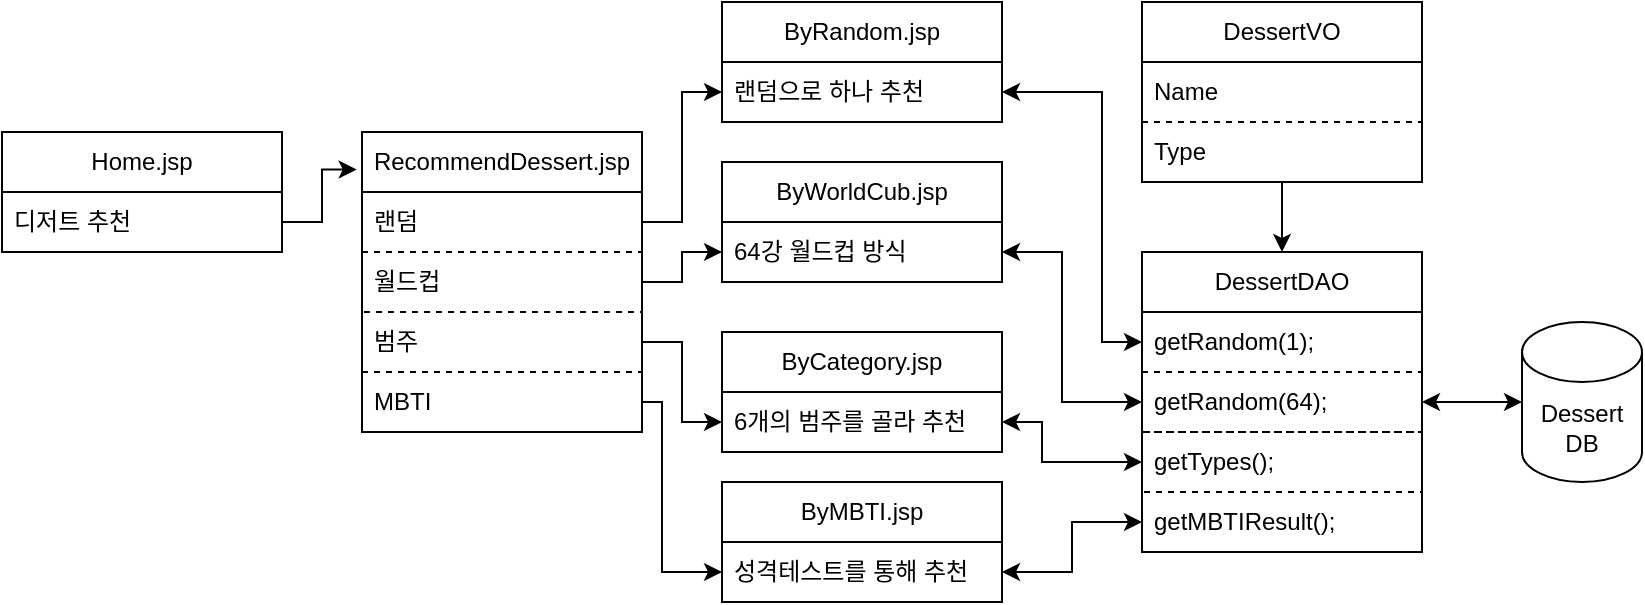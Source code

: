 <mxfile version="25.0.3">
  <diagram name="페이지-1" id="irxGoBuwQ7yhmZuT0TQs">
    <mxGraphModel dx="1195" dy="628" grid="1" gridSize="10" guides="1" tooltips="1" connect="1" arrows="1" fold="1" page="1" pageScale="1" pageWidth="1100" pageHeight="850" math="0" shadow="0">
      <root>
        <mxCell id="0" />
        <mxCell id="1" parent="0" />
        <mxCell id="70khUugtFnrQ1VI0wEco-1" value="&lt;div&gt;Home.jsp&lt;/div&gt;" style="swimlane;fontStyle=0;childLayout=stackLayout;horizontal=1;startSize=30;horizontalStack=0;resizeParent=1;resizeParentMax=0;resizeLast=0;collapsible=1;marginBottom=0;whiteSpace=wrap;html=1;" vertex="1" parent="1">
          <mxGeometry x="160" y="240" width="140" height="60" as="geometry">
            <mxRectangle x="430" y="270" width="90" height="30" as="alternateBounds" />
          </mxGeometry>
        </mxCell>
        <mxCell id="70khUugtFnrQ1VI0wEco-2" value="디저트 추천" style="text;strokeColor=none;fillColor=none;align=left;verticalAlign=middle;spacingLeft=4;spacingRight=4;overflow=hidden;points=[[0,0.5],[1,0.5]];portConstraint=eastwest;rotatable=0;whiteSpace=wrap;html=1;" vertex="1" parent="70khUugtFnrQ1VI0wEco-1">
          <mxGeometry y="30" width="140" height="30" as="geometry" />
        </mxCell>
        <mxCell id="70khUugtFnrQ1VI0wEco-5" value="RecommendDessert.jsp" style="swimlane;fontStyle=0;childLayout=stackLayout;horizontal=1;startSize=30;horizontalStack=0;resizeParent=1;resizeParentMax=0;resizeLast=0;collapsible=1;marginBottom=0;whiteSpace=wrap;html=1;" vertex="1" parent="1">
          <mxGeometry x="340" y="240" width="140" height="150" as="geometry" />
        </mxCell>
        <mxCell id="70khUugtFnrQ1VI0wEco-6" value="랜덤" style="text;strokeColor=none;fillColor=none;align=left;verticalAlign=middle;spacingLeft=4;spacingRight=4;overflow=hidden;points=[[0,0.5],[1,0.5]];portConstraint=eastwest;rotatable=0;whiteSpace=wrap;html=1;" vertex="1" parent="70khUugtFnrQ1VI0wEco-5">
          <mxGeometry y="30" width="140" height="30" as="geometry" />
        </mxCell>
        <mxCell id="70khUugtFnrQ1VI0wEco-7" value="월드컵" style="text;strokeColor=default;fillColor=none;align=left;verticalAlign=middle;spacingLeft=4;spacingRight=4;overflow=hidden;points=[[0,0.5],[1,0.5]];portConstraint=eastwest;rotatable=0;whiteSpace=wrap;html=1;dashed=1;" vertex="1" parent="70khUugtFnrQ1VI0wEco-5">
          <mxGeometry y="60" width="140" height="30" as="geometry" />
        </mxCell>
        <mxCell id="70khUugtFnrQ1VI0wEco-8" value="&lt;div&gt;범주&lt;/div&gt;" style="text;strokeColor=none;fillColor=none;align=left;verticalAlign=middle;spacingLeft=4;spacingRight=4;overflow=hidden;points=[[0,0.5],[1,0.5]];portConstraint=eastwest;rotatable=0;whiteSpace=wrap;html=1;" vertex="1" parent="70khUugtFnrQ1VI0wEco-5">
          <mxGeometry y="90" width="140" height="30" as="geometry" />
        </mxCell>
        <mxCell id="70khUugtFnrQ1VI0wEco-49" value="MBTI" style="text;strokeColor=default;fillColor=none;align=left;verticalAlign=middle;spacingLeft=4;spacingRight=4;overflow=hidden;points=[[0,0.5],[1,0.5]];portConstraint=eastwest;rotatable=0;whiteSpace=wrap;html=1;dashed=1;" vertex="1" parent="70khUugtFnrQ1VI0wEco-5">
          <mxGeometry y="120" width="140" height="30" as="geometry" />
        </mxCell>
        <mxCell id="70khUugtFnrQ1VI0wEco-10" value="ByRandom.jsp" style="swimlane;fontStyle=0;childLayout=stackLayout;horizontal=1;startSize=30;horizontalStack=0;resizeParent=1;resizeParentMax=0;resizeLast=0;collapsible=1;marginBottom=0;whiteSpace=wrap;html=1;" vertex="1" parent="1">
          <mxGeometry x="520" y="175" width="140" height="60" as="geometry" />
        </mxCell>
        <mxCell id="70khUugtFnrQ1VI0wEco-11" value="랜덤으로 하나 추천" style="text;strokeColor=none;fillColor=none;align=left;verticalAlign=middle;spacingLeft=4;spacingRight=4;overflow=hidden;points=[[0,0.5],[1,0.5]];portConstraint=eastwest;rotatable=0;whiteSpace=wrap;html=1;" vertex="1" parent="70khUugtFnrQ1VI0wEco-10">
          <mxGeometry y="30" width="140" height="30" as="geometry" />
        </mxCell>
        <mxCell id="70khUugtFnrQ1VI0wEco-12" style="edgeStyle=orthogonalEdgeStyle;rounded=0;orthogonalLoop=1;jettySize=auto;html=1;exitX=1;exitY=0.5;exitDx=0;exitDy=0;entryX=-0.019;entryY=0.125;entryDx=0;entryDy=0;entryPerimeter=0;" edge="1" parent="1" source="70khUugtFnrQ1VI0wEco-2" target="70khUugtFnrQ1VI0wEco-5">
          <mxGeometry relative="1" as="geometry" />
        </mxCell>
        <mxCell id="70khUugtFnrQ1VI0wEco-13" style="edgeStyle=orthogonalEdgeStyle;rounded=0;orthogonalLoop=1;jettySize=auto;html=1;entryX=0.5;entryY=0;entryDx=0;entryDy=0;" edge="1" parent="1" source="70khUugtFnrQ1VI0wEco-14" target="70khUugtFnrQ1VI0wEco-20">
          <mxGeometry relative="1" as="geometry" />
        </mxCell>
        <mxCell id="70khUugtFnrQ1VI0wEco-14" value="DessertVO" style="swimlane;fontStyle=0;childLayout=stackLayout;horizontal=1;startSize=30;horizontalStack=0;resizeParent=1;resizeParentMax=0;resizeLast=0;collapsible=1;marginBottom=0;whiteSpace=wrap;html=1;" vertex="1" parent="1">
          <mxGeometry x="730" y="175" width="140" height="90" as="geometry" />
        </mxCell>
        <mxCell id="70khUugtFnrQ1VI0wEco-15" value="Name" style="text;strokeColor=none;fillColor=none;align=left;verticalAlign=middle;spacingLeft=4;spacingRight=4;overflow=hidden;points=[[0,0.5],[1,0.5]];portConstraint=eastwest;rotatable=0;whiteSpace=wrap;html=1;" vertex="1" parent="70khUugtFnrQ1VI0wEco-14">
          <mxGeometry y="30" width="140" height="30" as="geometry" />
        </mxCell>
        <mxCell id="70khUugtFnrQ1VI0wEco-16" value="Type" style="text;strokeColor=default;fillColor=none;align=left;verticalAlign=middle;spacingLeft=4;spacingRight=4;overflow=hidden;points=[[0,0.5],[1,0.5]];portConstraint=eastwest;rotatable=0;whiteSpace=wrap;html=1;dashed=1;" vertex="1" parent="70khUugtFnrQ1VI0wEco-14">
          <mxGeometry y="60" width="140" height="30" as="geometry" />
        </mxCell>
        <mxCell id="70khUugtFnrQ1VI0wEco-66" style="edgeStyle=orthogonalEdgeStyle;rounded=0;orthogonalLoop=1;jettySize=auto;html=1;startArrow=classic;startFill=1;" edge="1" parent="1" source="70khUugtFnrQ1VI0wEco-20" target="70khUugtFnrQ1VI0wEco-43">
          <mxGeometry relative="1" as="geometry" />
        </mxCell>
        <mxCell id="70khUugtFnrQ1VI0wEco-20" value="DessertDAO" style="swimlane;fontStyle=0;childLayout=stackLayout;horizontal=1;startSize=30;horizontalStack=0;resizeParent=1;resizeParentMax=0;resizeLast=0;collapsible=1;marginBottom=0;whiteSpace=wrap;html=1;" vertex="1" parent="1">
          <mxGeometry x="730" y="300" width="140" height="150" as="geometry" />
        </mxCell>
        <mxCell id="70khUugtFnrQ1VI0wEco-21" value="getRandom(1);" style="text;strokeColor=none;fillColor=none;align=left;verticalAlign=middle;spacingLeft=4;spacingRight=4;overflow=hidden;points=[[0,0.5],[1,0.5]];portConstraint=eastwest;rotatable=0;whiteSpace=wrap;html=1;" vertex="1" parent="70khUugtFnrQ1VI0wEco-20">
          <mxGeometry y="30" width="140" height="30" as="geometry" />
        </mxCell>
        <mxCell id="70khUugtFnrQ1VI0wEco-51" value="getRandom(64);" style="text;strokeColor=default;fillColor=none;align=left;verticalAlign=middle;spacingLeft=4;spacingRight=4;overflow=hidden;points=[[0,0.5],[1,0.5]];portConstraint=eastwest;rotatable=0;whiteSpace=wrap;html=1;dashed=1;" vertex="1" parent="70khUugtFnrQ1VI0wEco-20">
          <mxGeometry y="60" width="140" height="30" as="geometry" />
        </mxCell>
        <mxCell id="70khUugtFnrQ1VI0wEco-22" value="getTypes();" style="text;strokeColor=default;fillColor=none;align=left;verticalAlign=middle;spacingLeft=4;spacingRight=4;overflow=hidden;points=[[0,0.5],[1,0.5]];portConstraint=eastwest;rotatable=0;whiteSpace=wrap;html=1;dashed=1;" vertex="1" parent="70khUugtFnrQ1VI0wEco-20">
          <mxGeometry y="90" width="140" height="30" as="geometry" />
        </mxCell>
        <mxCell id="70khUugtFnrQ1VI0wEco-23" value="getMBTIResult();" style="text;strokeColor=none;fillColor=none;align=left;verticalAlign=middle;spacingLeft=4;spacingRight=4;overflow=hidden;points=[[0,0.5],[1,0.5]];portConstraint=eastwest;rotatable=0;whiteSpace=wrap;html=1;" vertex="1" parent="70khUugtFnrQ1VI0wEco-20">
          <mxGeometry y="120" width="140" height="30" as="geometry" />
        </mxCell>
        <mxCell id="70khUugtFnrQ1VI0wEco-30" value="ByWorldCub.jsp" style="swimlane;fontStyle=0;childLayout=stackLayout;horizontal=1;startSize=30;horizontalStack=0;resizeParent=1;resizeParentMax=0;resizeLast=0;collapsible=1;marginBottom=0;whiteSpace=wrap;html=1;" vertex="1" parent="1">
          <mxGeometry x="520" y="255" width="140" height="60" as="geometry" />
        </mxCell>
        <mxCell id="70khUugtFnrQ1VI0wEco-31" value="64강 월드컵 방식" style="text;strokeColor=none;fillColor=none;align=left;verticalAlign=middle;spacingLeft=4;spacingRight=4;overflow=hidden;points=[[0,0.5],[1,0.5]];portConstraint=eastwest;rotatable=0;whiteSpace=wrap;html=1;" vertex="1" parent="70khUugtFnrQ1VI0wEco-30">
          <mxGeometry y="30" width="140" height="30" as="geometry" />
        </mxCell>
        <mxCell id="70khUugtFnrQ1VI0wEco-43" value="&lt;div&gt;Dessert&lt;/div&gt;&lt;div&gt;DB&lt;br&gt;&lt;/div&gt;" style="shape=cylinder3;whiteSpace=wrap;html=1;boundedLbl=1;backgroundOutline=1;size=15;" vertex="1" parent="1">
          <mxGeometry x="920" y="335" width="60" height="80" as="geometry" />
        </mxCell>
        <mxCell id="70khUugtFnrQ1VI0wEco-50" style="edgeStyle=orthogonalEdgeStyle;rounded=0;orthogonalLoop=1;jettySize=auto;html=1;" edge="1" parent="1" source="70khUugtFnrQ1VI0wEco-6" target="70khUugtFnrQ1VI0wEco-11">
          <mxGeometry relative="1" as="geometry" />
        </mxCell>
        <mxCell id="70khUugtFnrQ1VI0wEco-52" style="edgeStyle=orthogonalEdgeStyle;rounded=0;orthogonalLoop=1;jettySize=auto;html=1;" edge="1" parent="1" source="70khUugtFnrQ1VI0wEco-7" target="70khUugtFnrQ1VI0wEco-31">
          <mxGeometry relative="1" as="geometry" />
        </mxCell>
        <mxCell id="70khUugtFnrQ1VI0wEco-54" value="&lt;div&gt;ByCategory.jsp&lt;/div&gt;" style="swimlane;fontStyle=0;childLayout=stackLayout;horizontal=1;startSize=30;horizontalStack=0;resizeParent=1;resizeParentMax=0;resizeLast=0;collapsible=1;marginBottom=0;whiteSpace=wrap;html=1;" vertex="1" parent="1">
          <mxGeometry x="520" y="340" width="140" height="60" as="geometry" />
        </mxCell>
        <mxCell id="70khUugtFnrQ1VI0wEco-55" value="6개의 범주를 골라 추천" style="text;strokeColor=none;fillColor=none;align=left;verticalAlign=middle;spacingLeft=4;spacingRight=4;overflow=hidden;points=[[0,0.5],[1,0.5]];portConstraint=eastwest;rotatable=0;whiteSpace=wrap;html=1;" vertex="1" parent="70khUugtFnrQ1VI0wEco-54">
          <mxGeometry y="30" width="140" height="30" as="geometry" />
        </mxCell>
        <mxCell id="70khUugtFnrQ1VI0wEco-56" style="edgeStyle=orthogonalEdgeStyle;rounded=0;orthogonalLoop=1;jettySize=auto;html=1;" edge="1" parent="1" source="70khUugtFnrQ1VI0wEco-8" target="70khUugtFnrQ1VI0wEco-55">
          <mxGeometry relative="1" as="geometry" />
        </mxCell>
        <mxCell id="70khUugtFnrQ1VI0wEco-57" value="&lt;div&gt;ByMBTI.jsp&lt;/div&gt;" style="swimlane;fontStyle=0;childLayout=stackLayout;horizontal=1;startSize=30;horizontalStack=0;resizeParent=1;resizeParentMax=0;resizeLast=0;collapsible=1;marginBottom=0;whiteSpace=wrap;html=1;" vertex="1" parent="1">
          <mxGeometry x="520" y="415" width="140" height="60" as="geometry" />
        </mxCell>
        <mxCell id="70khUugtFnrQ1VI0wEco-58" value="성격테스트를 통해 추천" style="text;strokeColor=none;fillColor=none;align=left;verticalAlign=middle;spacingLeft=4;spacingRight=4;overflow=hidden;points=[[0,0.5],[1,0.5]];portConstraint=eastwest;rotatable=0;whiteSpace=wrap;html=1;" vertex="1" parent="70khUugtFnrQ1VI0wEco-57">
          <mxGeometry y="30" width="140" height="30" as="geometry" />
        </mxCell>
        <mxCell id="70khUugtFnrQ1VI0wEco-59" style="edgeStyle=orthogonalEdgeStyle;rounded=0;orthogonalLoop=1;jettySize=auto;html=1;" edge="1" parent="1" source="70khUugtFnrQ1VI0wEco-49" target="70khUugtFnrQ1VI0wEco-58">
          <mxGeometry relative="1" as="geometry">
            <Array as="points">
              <mxPoint x="490" y="375" />
              <mxPoint x="490" y="460" />
            </Array>
          </mxGeometry>
        </mxCell>
        <mxCell id="70khUugtFnrQ1VI0wEco-62" style="edgeStyle=orthogonalEdgeStyle;rounded=0;orthogonalLoop=1;jettySize=auto;html=1;startArrow=classic;startFill=1;" edge="1" parent="1" source="70khUugtFnrQ1VI0wEco-11" target="70khUugtFnrQ1VI0wEco-21">
          <mxGeometry relative="1" as="geometry">
            <Array as="points">
              <mxPoint x="710" y="220" />
              <mxPoint x="710" y="345" />
            </Array>
          </mxGeometry>
        </mxCell>
        <mxCell id="70khUugtFnrQ1VI0wEco-63" style="edgeStyle=orthogonalEdgeStyle;rounded=0;orthogonalLoop=1;jettySize=auto;html=1;startArrow=classic;startFill=1;" edge="1" parent="1" source="70khUugtFnrQ1VI0wEco-31" target="70khUugtFnrQ1VI0wEco-51">
          <mxGeometry relative="1" as="geometry">
            <Array as="points">
              <mxPoint x="690" y="300" />
              <mxPoint x="690" y="375" />
            </Array>
          </mxGeometry>
        </mxCell>
        <mxCell id="70khUugtFnrQ1VI0wEco-64" style="edgeStyle=orthogonalEdgeStyle;rounded=0;orthogonalLoop=1;jettySize=auto;html=1;startArrow=classic;startFill=1;" edge="1" parent="1" source="70khUugtFnrQ1VI0wEco-55" target="70khUugtFnrQ1VI0wEco-22">
          <mxGeometry relative="1" as="geometry">
            <Array as="points">
              <mxPoint x="680" y="385" />
              <mxPoint x="680" y="405" />
            </Array>
          </mxGeometry>
        </mxCell>
        <mxCell id="70khUugtFnrQ1VI0wEco-65" style="edgeStyle=orthogonalEdgeStyle;rounded=0;orthogonalLoop=1;jettySize=auto;html=1;startArrow=classic;startFill=1;" edge="1" parent="1" source="70khUugtFnrQ1VI0wEco-58" target="70khUugtFnrQ1VI0wEco-23">
          <mxGeometry relative="1" as="geometry" />
        </mxCell>
      </root>
    </mxGraphModel>
  </diagram>
</mxfile>
